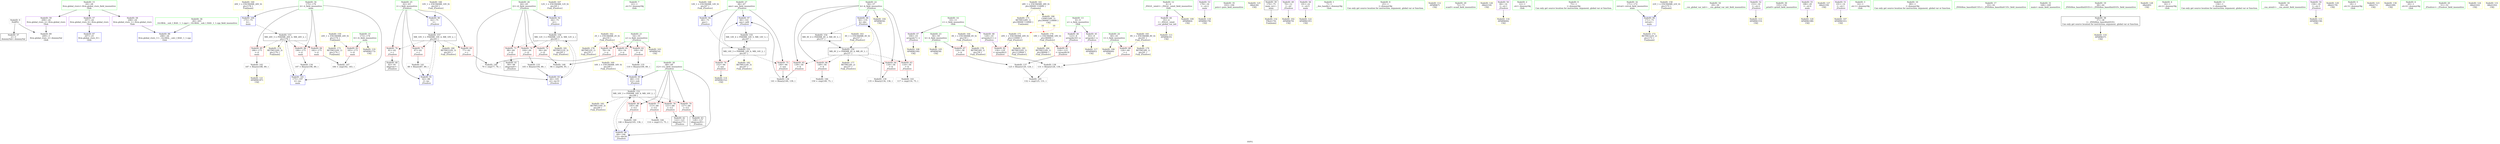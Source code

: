 digraph "SVFG" {
	label="SVFG";

	Node0x55aa338828a0 [shape=record,color=grey,label="{NodeID: 0\nNullPtr}"];
	Node0x55aa338828a0 -> Node0x55aa33897f60[style=solid];
	Node0x55aa338828a0 -> Node0x55aa3389bb10[style=solid];
	Node0x55aa338a9510 [shape=record,color=yellow,style=double,label="{NodeID: 173\nRETMU(24V_1)\npts\{174 \}\nFun[main]}"];
	Node0x55aa3389bc10 [shape=record,color=blue,label="{NodeID: 90\n62\<--75\ni\<--\n_Z5solvev\n}"];
	Node0x55aa3389bc10 -> Node0x55aa338a6e10[style=dashed];
	Node0x55aa338967c0 [shape=record,color=green,label="{NodeID: 7\n22\<--1\n.str.5\<--dummyObj\nGlob }"];
	Node0x55aa338a9b90 [shape=record,color=yellow,style=double,label="{NodeID: 180\nRETMU(10V_3)\npts\{63 \}\nFun[_Z5solvev]}"];
	Node0x55aa33898980 [shape=record,color=blue,label="{NodeID: 97\n66\<--141\nans\<--add\n_Z5solvev\n}"];
	Node0x55aa33898980 -> Node0x55aa338a6410[style=dashed];
	Node0x55aa33896bb0 [shape=record,color=green,label="{NodeID: 14\n10\<--11\nv\<--v_field_insensitive\nGlob }"];
	Node0x55aa33896bb0 -> Node0x55aa338987e0[style=solid];
	Node0x55aa33896bb0 -> Node0x55aa338998d0[style=solid];
	Node0x55aa33898f30 [shape=record,color=yellow,style=double,label="{NodeID: 104\nAPARM(56)\nCS[]}"];
	Node0x55aa33897170 [shape=record,color=green,label="{NodeID: 21\n54\<--55\nn\<--n_field_insensitive\n_Z5solvev\n}"];
	Node0x55aa33897170 -> Node0x55aa3389a320[style=solid];
	Node0x55aa33897170 -> Node0x55aa3389a3f0[style=solid];
	Node0x55aa33897170 -> Node0x55aa3389a4c0[style=solid];
	Node0x55aa33897170 -> Node0x55aa33898e60[style=solid];
	Node0x55aa3389d550 [shape=record,color=yellow,style=double,label="{NodeID: 111\nAPARM(35)\nCS[]}"];
	Node0x55aa33897720 [shape=record,color=green,label="{NodeID: 28\n68\<--69\ni12\<--i12_field_insensitive\n_Z5solvev\n}"];
	Node0x55aa33897720 -> Node0x55aa3389b0f0[style=solid];
	Node0x55aa33897720 -> Node0x55aa3389b1c0[style=solid];
	Node0x55aa33897720 -> Node0x55aa3389b290[style=solid];
	Node0x55aa33897720 -> Node0x55aa3389b360[style=solid];
	Node0x55aa33897720 -> Node0x55aa3389c020[style=solid];
	Node0x55aa33897720 -> Node0x55aa33898a50[style=solid];
	Node0x55aa3389db00 [shape=record,color=yellow,style=double,label="{NodeID: 118\nAPARM(178)\nCS[]}"];
	Node0x55aa33897d60 [shape=record,color=green,label="{NodeID: 35\n193\<--194\nputs\<--puts_field_insensitive\n}"];
	Node0x55aa3389e030 [shape=record,color=yellow,style=double,label="{NodeID: 125\nARet(36)\nCS[]}"];
	Node0x55aa338983d0 [shape=record,color=black,label="{NodeID: 42\n122\<--121\nidxprom17\<--\n_Z5solvev\n}"];
	Node0x55aa33899090 [shape=record,color=yellow,style=double,label="{NodeID: 132\nFRet(170)\nFun[main]}"];
	Node0x55aa338999a0 [shape=record,color=purple,label="{NodeID: 49\n70\<--12\n\<--.str\n_Z5solvev\n}"];
	Node0x55aa338999a0 -> Node0x55aa33898d90[style=solid];
	Node0x55aa3389f5b0 [shape=record,color=grey,label="{NodeID: 139\n135 = Binary(134, 136, )\n}"];
	Node0x55aa3389f5b0 -> Node0x55aa338988b0[style=solid];
	Node0x55aa33899f50 [shape=record,color=purple,label="{NodeID: 56\n191\<--22\n\<--.str.5\nmain\n}"];
	Node0x55aa33899f50 -> Node0x55aa3389de40[style=solid];
	Node0x55aa338a0030 [shape=record,color=grey,label="{NodeID: 146\n150 = cmp(149, 75, )\n}"];
	Node0x55aa3389a590 [shape=record,color=red,label="{NodeID: 63\n116\<--56\n\<--k\n_Z5solvev\n}"];
	Node0x55aa3389a590 -> Node0x55aa3389fbb0[style=solid];
	Node0x55aa338a5a10 [shape=record,color=black,label="{NodeID: 153\nMR_26V_3 = PHI(MR_26V_4, MR_26V_2, )\npts\{176 \}\n}"];
	Node0x55aa338a5a10 -> Node0x55aa3389b6a0[style=dashed];
	Node0x55aa338a5a10 -> Node0x55aa3389b770[style=dashed];
	Node0x55aa338a5a10 -> Node0x55aa3389b840[style=dashed];
	Node0x55aa338a5a10 -> Node0x55aa33898cc0[style=dashed];
	Node0x55aa338a5a10 -> Node0x55aa338a95f0[style=dashed];
	Node0x55aa3389ab40 [shape=record,color=red,label="{NodeID: 70\n81\<--62\n\<--i\n_Z5solvev\n}"];
	Node0x55aa3389ab40 -> Node0x55aa33898230[style=solid];
	Node0x55aa338a7f10 [shape=record,color=yellow,style=double,label="{NodeID: 160\n26V_1 = ENCHI(MR_26V_0)\npts\{176 \}\nFun[main]}"];
	Node0x55aa338a7f10 -> Node0x55aa33898bf0[style=dashed];
	Node0x55aa3389b0f0 [shape=record,color=red,label="{NodeID: 77\n113\<--68\n\<--i12\n_Z5solvev\n}"];
	Node0x55aa3389b0f0 -> Node0x55aa3389fd30[style=solid];
	Node0x55aa338a8590 [shape=record,color=yellow,style=double,label="{NodeID: 167\n12V_1 = ENCHI(MR_12V_0)\npts\{65 \}\nFun[_Z5solvev]}"];
	Node0x55aa338a8590 -> Node0x55aa3389bdb0[style=dashed];
	Node0x55aa3389b6a0 [shape=record,color=red,label="{NodeID: 84\n182\<--175\n\<--ii\nmain\n}"];
	Node0x55aa3389b6a0 -> Node0x55aa338a01b0[style=solid];
	Node0x55aa33882fd0 [shape=record,color=green,label="{NodeID: 1\n7\<--1\n__dso_handle\<--dummyObj\nGlob }"];
	Node0x55aa338a95f0 [shape=record,color=yellow,style=double,label="{NodeID: 174\nRETMU(26V_3)\npts\{176 \}\nFun[main]}"];
	Node0x55aa3389bce0 [shape=record,color=blue,label="{NodeID: 91\n62\<--88\ni\<--inc\n_Z5solvev\n}"];
	Node0x55aa3389bce0 -> Node0x55aa338a6e10[style=dashed];
	Node0x55aa33896850 [shape=record,color=green,label="{NodeID: 8\n25\<--1\n\<--dummyObj\nCan only get source location for instruction, argument, global var or function.}"];
	Node0x55aa338a9c70 [shape=record,color=yellow,style=double,label="{NodeID: 181\nRETMU(12V_3)\npts\{65 \}\nFun[_Z5solvev]}"];
	Node0x55aa33898a50 [shape=record,color=blue,label="{NodeID: 98\n68\<--146\ni12\<--dec26\n_Z5solvev\n}"];
	Node0x55aa33898a50 -> Node0x55aa338a5510[style=dashed];
	Node0x55aa33896c40 [shape=record,color=green,label="{NodeID: 15\n24\<--28\nllvm.global_ctors\<--llvm.global_ctors_field_insensitive\nGlob }"];
	Node0x55aa33896c40 -> Node0x55aa3389a020[style=solid];
	Node0x55aa33896c40 -> Node0x55aa3389a120[style=solid];
	Node0x55aa33896c40 -> Node0x55aa3389a220[style=solid];
	Node0x55aa33899000 [shape=record,color=yellow,style=double,label="{NodeID: 105\nAPARM(58)\nCS[]}"];
	Node0x55aa33897240 [shape=record,color=green,label="{NodeID: 22\n56\<--57\nk\<--k_field_insensitive\n_Z5solvev\n}"];
	Node0x55aa33897240 -> Node0x55aa3389a590[style=solid];
	Node0x55aa33897240 -> Node0x55aa3389a660[style=solid];
	Node0x55aa33897240 -> Node0x55aa3389a730[style=solid];
	Node0x55aa33897240 -> Node0x55aa3389a800[style=solid];
	Node0x55aa33897240 -> Node0x55aa338988b0[style=solid];
	Node0x55aa33897240 -> Node0x55aa33898f30[style=solid];
	Node0x55aa3389d620 [shape=record,color=yellow,style=double,label="{NodeID: 112\nAPARM(7)\nCS[]}"];
	Node0x55aa338977f0 [shape=record,color=green,label="{NodeID: 29\n72\<--73\nscanf\<--scanf_field_insensitive\n}"];
	Node0x55aa3389dbd0 [shape=record,color=yellow,style=double,label="{NodeID: 119\nAPARM(173)\nCS[]}"];
	Node0x55aa33897e60 [shape=record,color=green,label="{NodeID: 36\n26\<--203\n_GLOBAL__sub_I_RAD._1_1.cpp\<--_GLOBAL__sub_I_RAD._1_1.cpp_field_insensitive\n}"];
	Node0x55aa33897e60 -> Node0x55aa3389ba10[style=solid];
	Node0x55aa3389e0c0 [shape=record,color=yellow,style=double,label="{NodeID: 126\nARet(154)\nCS[]}"];
	Node0x55aa338984a0 [shape=record,color=black,label="{NodeID: 43\n128\<--127\nidxprom20\<--\n_Z5solvev\n}"];
	Node0x55aa33899150 [shape=record,color=grey,label="{NodeID: 133\n105 = Binary(104, 89, )\n}"];
	Node0x55aa33899150 -> Node0x55aa3389be80[style=solid];
	Node0x55aa33899a70 [shape=record,color=purple,label="{NodeID: 50\n84\<--14\n\<--.str.1\n_Z5solvev\n}"];
	Node0x55aa33899a70 -> Node0x55aa3389d960[style=solid];
	Node0x55aa3389f730 [shape=record,color=grey,label="{NodeID: 140\n146 = Binary(145, 136, )\n}"];
	Node0x55aa3389f730 -> Node0x55aa33898a50[style=solid];
	Node0x55aa3389a020 [shape=record,color=purple,label="{NodeID: 57\n207\<--24\nllvm.global_ctors_0\<--llvm.global_ctors\nGlob }"];
	Node0x55aa3389a020 -> Node0x55aa3389b910[style=solid];
	Node0x55aa338a01b0 [shape=record,color=grey,label="{NodeID: 147\n184 = cmp(182, 183, )\n}"];
	Node0x55aa3389a660 [shape=record,color=red,label="{NodeID: 64\n134\<--56\n\<--k\n_Z5solvev\n}"];
	Node0x55aa3389a660 -> Node0x55aa3389f5b0[style=solid];
	Node0x55aa338a5f10 [shape=record,color=black,label="{NodeID: 154\nMR_4V_4 = PHI(MR_4V_2, MR_4V_3, )\npts\{57 \}\n}"];
	Node0x55aa338a5f10 -> Node0x55aa338a4b10[style=dashed];
	Node0x55aa3389ac10 [shape=record,color=red,label="{NodeID: 71\n87\<--62\n\<--i\n_Z5solvev\n}"];
	Node0x55aa3389ac10 -> Node0x55aa3389f8b0[style=solid];
	Node0x55aa338a7ff0 [shape=record,color=yellow,style=double,label="{NodeID: 161\n28V_1 = ENCHI(MR_28V_0)\npts\{90000 110000 \}\nFun[main]}"];
	Node0x55aa338a7ff0 -> Node0x55aa338a96d0[style=dashed];
	Node0x55aa338a7ff0 -> Node0x55aa338aa0d0[style=dashed];
	Node0x55aa3389b1c0 [shape=record,color=red,label="{NodeID: 78\n121\<--68\n\<--i12\n_Z5solvev\n}"];
	Node0x55aa3389b1c0 -> Node0x55aa338983d0[style=solid];
	Node0x55aa338a8670 [shape=record,color=yellow,style=double,label="{NodeID: 168\n14V_1 = ENCHI(MR_14V_0)\npts\{67 \}\nFun[_Z5solvev]}"];
	Node0x55aa338a8670 -> Node0x55aa3389bf50[style=dashed];
	Node0x55aa3389b770 [shape=record,color=red,label="{NodeID: 85\n186\<--175\n\<--ii\nmain\n}"];
	Node0x55aa3389b770 -> Node0x55aa3389fa30[style=solid];
	Node0x55aa33882c10 [shape=record,color=green,label="{NodeID: 2\n12\<--1\n.str\<--dummyObj\nGlob }"];
	Node0x55aa338a96d0 [shape=record,color=yellow,style=double,label="{NodeID: 175\nRETMU(28V_1)\npts\{90000 110000 \}\nFun[main]}"];
	Node0x55aa3389bdb0 [shape=record,color=blue,label="{NodeID: 92\n64\<--75\ni2\<--\n_Z5solvev\n}"];
	Node0x55aa3389bdb0 -> Node0x55aa338a6910[style=dashed];
	Node0x55aa338968e0 [shape=record,color=green,label="{NodeID: 9\n75\<--1\n\<--dummyObj\nCan only get source location for instruction, argument, global var or function.}"];
	Node0x55aa338a9d50 [shape=record,color=yellow,style=double,label="{NodeID: 182\nRETMU(14V_3)\npts\{67 \}\nFun[_Z5solvev]}"];
	Node0x55aa33898b20 [shape=record,color=blue,label="{NodeID: 99\n171\<--75\nretval\<--\nmain\n}"];
	Node0x55aa33898b20 -> Node0x55aa338a89f0[style=dashed];
	Node0x55aa33896cd0 [shape=record,color=green,label="{NodeID: 16\n29\<--30\n__cxx_global_var_init\<--__cxx_global_var_init_field_insensitive\n}"];
	Node0x55aa3389d140 [shape=record,color=yellow,style=double,label="{NodeID: 106\nAPARM(60)\nCS[]}"];
	Node0x55aa33897310 [shape=record,color=green,label="{NodeID: 23\n58\<--59\nb\<--b_field_insensitive\n_Z5solvev\n}"];
	Node0x55aa33897310 -> Node0x55aa3389a8d0[style=solid];
	Node0x55aa33897310 -> Node0x55aa33899000[style=solid];
	Node0x55aa3389d6f0 [shape=record,color=yellow,style=double,label="{NodeID: 113\nAPARM(153)\nCS[]}"];
	Node0x55aa338978f0 [shape=record,color=green,label="{NodeID: 30\n155\<--156\nprintf\<--printf_field_insensitive\n}"];
	Node0x55aa3389dca0 [shape=record,color=yellow,style=double,label="{NodeID: 120\nAPARM(188)\nCS[]}"];
	Node0x55aa33897f60 [shape=record,color=black,label="{NodeID: 37\n2\<--3\ndummyVal\<--dummyVal\n}"];
	Node0x55aa3389e150 [shape=record,color=yellow,style=double,label="{NodeID: 127\nARet(159)\nCS[]}"];
	Node0x55aa33898570 [shape=record,color=purple,label="{NodeID: 44\n35\<--4\n\<--_ZStL8__ioinit\n__cxx_global_var_init\n}"];
	Node0x55aa33898570 -> Node0x55aa3389d550[style=solid];
	Node0x55aa338992d0 [shape=record,color=grey,label="{NodeID: 134\n197 = Binary(196, 89, )\n}"];
	Node0x55aa338992d0 -> Node0x55aa33898cc0[style=solid];
	Node0x55aa33899b40 [shape=record,color=purple,label="{NodeID: 51\n101\<--14\n\<--.str.1\n_Z5solvev\n}"];
	Node0x55aa33899b40 -> Node0x55aa3389d210[style=solid];
	Node0x55aa3389f8b0 [shape=record,color=grey,label="{NodeID: 141\n88 = Binary(87, 89, )\n}"];
	Node0x55aa3389f8b0 -> Node0x55aa3389bce0[style=solid];
	Node0x55aa3389a120 [shape=record,color=purple,label="{NodeID: 58\n208\<--24\nllvm.global_ctors_1\<--llvm.global_ctors\nGlob }"];
	Node0x55aa3389a120 -> Node0x55aa3389ba10[style=solid];
	Node0x55aa338a0330 [shape=record,color=grey,label="{NodeID: 148\n96 = cmp(94, 95, )\n}"];
	Node0x55aa3389a730 [shape=record,color=red,label="{NodeID: 65\n139\<--56\n\<--k\n_Z5solvev\n}"];
	Node0x55aa3389a730 -> Node0x55aa338995d0[style=solid];
	Node0x55aa338a6410 [shape=record,color=black,label="{NodeID: 155\nMR_14V_4 = PHI(MR_14V_5, MR_14V_3, )\npts\{67 \}\n}"];
	Node0x55aa338a6410 -> Node0x55aa338a5010[style=dashed];
	Node0x55aa3389ace0 [shape=record,color=red,label="{NodeID: 72\n94\<--64\n\<--i2\n_Z5solvev\n}"];
	Node0x55aa3389ace0 -> Node0x55aa338a0330[style=solid];
	Node0x55aa338a8100 [shape=record,color=yellow,style=double,label="{NodeID: 162\n2V_1 = ENCHI(MR_2V_0)\npts\{55 \}\nFun[_Z5solvev]}"];
	Node0x55aa338a8100 -> Node0x55aa3389a320[style=dashed];
	Node0x55aa338a8100 -> Node0x55aa3389a3f0[style=dashed];
	Node0x55aa338a8100 -> Node0x55aa3389a4c0[style=dashed];
	Node0x55aa338a8100 -> Node0x55aa338a97e0[style=dashed];
	Node0x55aa3389b290 [shape=record,color=red,label="{NodeID: 79\n127\<--68\n\<--i12\n_Z5solvev\n}"];
	Node0x55aa3389b290 -> Node0x55aa338984a0[style=solid];
	Node0x55aa338a8750 [shape=record,color=yellow,style=double,label="{NodeID: 169\n16V_1 = ENCHI(MR_16V_0)\npts\{69 \}\nFun[_Z5solvev]}"];
	Node0x55aa338a8750 -> Node0x55aa3389c020[style=dashed];
	Node0x55aa3389b840 [shape=record,color=red,label="{NodeID: 86\n196\<--175\n\<--ii\nmain\n}"];
	Node0x55aa3389b840 -> Node0x55aa338992d0[style=solid];
	Node0x55aa33882ca0 [shape=record,color=green,label="{NodeID: 3\n14\<--1\n.str.1\<--dummyObj\nGlob }"];
	Node0x55aa338a97e0 [shape=record,color=yellow,style=double,label="{NodeID: 176\nRETMU(2V_1)\npts\{55 \}\nFun[_Z5solvev]}"];
	Node0x55aa3389be80 [shape=record,color=blue,label="{NodeID: 93\n64\<--105\ni2\<--inc10\n_Z5solvev\n}"];
	Node0x55aa3389be80 -> Node0x55aa338a6910[style=dashed];
	Node0x55aa33896970 [shape=record,color=green,label="{NodeID: 10\n89\<--1\n\<--dummyObj\nCan only get source location for instruction, argument, global var or function.}"];
	Node0x55aa338a9e30 [shape=record,color=yellow,style=double,label="{NodeID: 183\nRETMU(16V_3)\npts\{69 \}\nFun[_Z5solvev]}"];
	Node0x55aa33898bf0 [shape=record,color=blue,label="{NodeID: 100\n175\<--75\nii\<--\nmain\n}"];
	Node0x55aa33898bf0 -> Node0x55aa338a5a10[style=dashed];
	Node0x55aa33896da0 [shape=record,color=green,label="{NodeID: 17\n33\<--34\n_ZNSt8ios_base4InitC1Ev\<--_ZNSt8ios_base4InitC1Ev_field_insensitive\n}"];
	Node0x55aa3389d210 [shape=record,color=yellow,style=double,label="{NodeID: 107\nAPARM(101)\nCS[]}"];
	Node0x55aa338973e0 [shape=record,color=green,label="{NodeID: 24\n60\<--61\nt\<--t_field_insensitive\n_Z5solvev\n}"];
	Node0x55aa338973e0 -> Node0x55aa3389a9a0[style=solid];
	Node0x55aa338973e0 -> Node0x55aa3389d140[style=solid];
	Node0x55aa3389d7c0 [shape=record,color=yellow,style=double,label="{NodeID: 114\nAPARM(152)\nCS[]}"];
	Node0x55aa338979f0 [shape=record,color=green,label="{NodeID: 31\n168\<--169\nmain\<--main_field_insensitive\n}"];
	Node0x55aa3389dd70 [shape=record,color=yellow,style=double,label="{NodeID: 121\nAPARM(187)\nCS[]}"];
	Node0x55aa33898060 [shape=record,color=black,label="{NodeID: 38\n37\<--38\n\<--_ZNSt8ios_base4InitD1Ev\nCan only get source location for instruction, argument, global var or function.}"];
	Node0x55aa33898060 -> Node0x55aa3389d480[style=solid];
	Node0x55aa3389e1e0 [shape=record,color=yellow,style=double,label="{NodeID: 128\nARet(85)\nCS[]}"];
	Node0x55aa33898640 [shape=record,color=purple,label="{NodeID: 45\n83\<--8\narrayidx\<--x\n_Z5solvev\n}"];
	Node0x55aa33898640 -> Node0x55aa3389da30[style=solid];
	Node0x55aa33899450 [shape=record,color=grey,label="{NodeID: 135\n110 = Binary(109, 89, )\n}"];
	Node0x55aa33899450 -> Node0x55aa3389c020[style=solid];
	Node0x55aa33899c10 [shape=record,color=purple,label="{NodeID: 52\n153\<--16\n\<--.str.2\n_Z5solvev\n}"];
	Node0x55aa33899c10 -> Node0x55aa3389d6f0[style=solid];
	Node0x55aa3389fa30 [shape=record,color=grey,label="{NodeID: 142\n187 = Binary(186, 89, )\n}"];
	Node0x55aa3389fa30 -> Node0x55aa3389dd70[style=solid];
	Node0x55aa3389a220 [shape=record,color=purple,label="{NodeID: 59\n209\<--24\nllvm.global_ctors_2\<--llvm.global_ctors\nGlob }"];
	Node0x55aa3389a220 -> Node0x55aa3389bb10[style=solid];
	Node0x55aa338a04b0 [shape=record,color=grey,label="{NodeID: 149\n79 = cmp(77, 78, )\n}"];
	Node0x55aa3389a800 [shape=record,color=red,label="{NodeID: 66\n149\<--56\n\<--k\n_Z5solvev\n}"];
	Node0x55aa3389a800 -> Node0x55aa338a0030[style=solid];
	Node0x55aa338a6910 [shape=record,color=black,label="{NodeID: 156\nMR_12V_3 = PHI(MR_12V_4, MR_12V_2, )\npts\{65 \}\n}"];
	Node0x55aa338a6910 -> Node0x55aa3389ace0[style=dashed];
	Node0x55aa338a6910 -> Node0x55aa3389adb0[style=dashed];
	Node0x55aa338a6910 -> Node0x55aa3389ae80[style=dashed];
	Node0x55aa338a6910 -> Node0x55aa3389be80[style=dashed];
	Node0x55aa338a6910 -> Node0x55aa338a9c70[style=dashed];
	Node0x55aa3389adb0 [shape=record,color=red,label="{NodeID: 73\n98\<--64\n\<--i2\n_Z5solvev\n}"];
	Node0x55aa3389adb0 -> Node0x55aa33898300[style=solid];
	Node0x55aa338a8210 [shape=record,color=yellow,style=double,label="{NodeID: 163\n4V_1 = ENCHI(MR_4V_0)\npts\{57 \}\nFun[_Z5solvev]}"];
	Node0x55aa338a8210 -> Node0x55aa338a4b10[style=dashed];
	Node0x55aa3389b360 [shape=record,color=red,label="{NodeID: 80\n145\<--68\n\<--i12\n_Z5solvev\n}"];
	Node0x55aa3389b360 -> Node0x55aa3389f730[style=solid];
	Node0x55aa338a8830 [shape=record,color=yellow,style=double,label="{NodeID: 170\n18V_1 = ENCHI(MR_18V_0)\npts\{90000 \}\nFun[_Z5solvev]}"];
	Node0x55aa338a8830 -> Node0x55aa3389b430[style=dashed];
	Node0x55aa338a8830 -> Node0x55aa338a9f10[style=dashed];
	Node0x55aa3389b910 [shape=record,color=blue,label="{NodeID: 87\n207\<--25\nllvm.global_ctors_0\<--\nGlob }"];
	Node0x55aa33882d30 [shape=record,color=green,label="{NodeID: 4\n16\<--1\n.str.2\<--dummyObj\nGlob }"];
	Node0x55aa338a98f0 [shape=record,color=yellow,style=double,label="{NodeID: 177\nRETMU(4V_2)\npts\{57 \}\nFun[_Z5solvev]}"];
	Node0x55aa3389bf50 [shape=record,color=blue,label="{NodeID: 94\n66\<--75\nans\<--\n_Z5solvev\n}"];
	Node0x55aa3389bf50 -> Node0x55aa338a5010[style=dashed];
	Node0x55aa33896a00 [shape=record,color=green,label="{NodeID: 11\n136\<--1\n\<--dummyObj\nCan only get source location for instruction, argument, global var or function.}"];
	Node0x55aa338a9f10 [shape=record,color=yellow,style=double,label="{NodeID: 184\nRETMU(18V_1)\npts\{90000 \}\nFun[_Z5solvev]}"];
	Node0x55aa33898cc0 [shape=record,color=blue,label="{NodeID: 101\n175\<--197\nii\<--inc\nmain\n}"];
	Node0x55aa33898cc0 -> Node0x55aa338a5a10[style=dashed];
	Node0x55aa33896e70 [shape=record,color=green,label="{NodeID: 18\n39\<--40\n__cxa_atexit\<--__cxa_atexit_field_insensitive\n}"];
	Node0x55aa3389d2e0 [shape=record,color=yellow,style=double,label="{NodeID: 108\nAPARM(100)\nCS[]}"];
	Node0x55aa338974b0 [shape=record,color=green,label="{NodeID: 25\n62\<--63\ni\<--i_field_insensitive\n_Z5solvev\n}"];
	Node0x55aa338974b0 -> Node0x55aa3389aa70[style=solid];
	Node0x55aa338974b0 -> Node0x55aa3389ab40[style=solid];
	Node0x55aa338974b0 -> Node0x55aa3389ac10[style=solid];
	Node0x55aa338974b0 -> Node0x55aa3389bc10[style=solid];
	Node0x55aa338974b0 -> Node0x55aa3389bce0[style=solid];
	Node0x55aa3389d890 [shape=record,color=yellow,style=double,label="{NodeID: 115\nAPARM(158)\nCS[]}"];
	Node0x55aa33897af0 [shape=record,color=green,label="{NodeID: 32\n171\<--172\nretval\<--retval_field_insensitive\nmain\n}"];
	Node0x55aa33897af0 -> Node0x55aa33898b20[style=solid];
	Node0x55aa3389de40 [shape=record,color=yellow,style=double,label="{NodeID: 122\nAPARM(191)\nCS[]}"];
	Node0x55aa33898160 [shape=record,color=black,label="{NodeID: 39\n170\<--75\nmain_ret\<--\nmain\n}"];
	Node0x55aa33898160 -> Node0x55aa33899090[style=solid];
	Node0x55aa3389e270 [shape=record,color=yellow,style=double,label="{NodeID: 129\nARet(179)\nCS[]}"];
	Node0x55aa33898710 [shape=record,color=purple,label="{NodeID: 46\n123\<--8\narrayidx18\<--x\n_Z5solvev\n}"];
	Node0x55aa33898710 -> Node0x55aa3389b430[style=solid];
	Node0x55aa338995d0 [shape=record,color=grey,label="{NodeID: 136\n141 = Binary(140, 139, )\n}"];
	Node0x55aa338995d0 -> Node0x55aa33898980[style=solid];
	Node0x55aa33899ce0 [shape=record,color=purple,label="{NodeID: 53\n178\<--16\n\<--.str.2\nmain\n}"];
	Node0x55aa33899ce0 -> Node0x55aa3389db00[style=solid];
	Node0x55aa3389fbb0 [shape=record,color=grey,label="{NodeID: 143\n117 = cmp(116, 75, )\n}"];
	Node0x55aa3389a320 [shape=record,color=red,label="{NodeID: 60\n78\<--54\n\<--n\n_Z5solvev\n}"];
	Node0x55aa3389a320 -> Node0x55aa338a04b0[style=solid];
	Node0x55aa338a4b10 [shape=record,color=black,label="{NodeID: 150\nMR_4V_2 = PHI(MR_4V_4, MR_4V_1, )\npts\{57 \}\n}"];
	Node0x55aa338a4b10 -> Node0x55aa3389a590[style=dashed];
	Node0x55aa338a4b10 -> Node0x55aa3389a660[style=dashed];
	Node0x55aa338a4b10 -> Node0x55aa3389a730[style=dashed];
	Node0x55aa338a4b10 -> Node0x55aa3389a800[style=dashed];
	Node0x55aa338a4b10 -> Node0x55aa338988b0[style=dashed];
	Node0x55aa338a4b10 -> Node0x55aa338a5f10[style=dashed];
	Node0x55aa338a4b10 -> Node0x55aa338a98f0[style=dashed];
	Node0x55aa3389a8d0 [shape=record,color=red,label="{NodeID: 67\n120\<--58\n\<--b\n_Z5solvev\n}"];
	Node0x55aa3389a8d0 -> Node0x55aa33899750[style=solid];
	Node0x55aa338a6e10 [shape=record,color=black,label="{NodeID: 157\nMR_10V_3 = PHI(MR_10V_4, MR_10V_2, )\npts\{63 \}\n}"];
	Node0x55aa338a6e10 -> Node0x55aa3389aa70[style=dashed];
	Node0x55aa338a6e10 -> Node0x55aa3389ab40[style=dashed];
	Node0x55aa338a6e10 -> Node0x55aa3389ac10[style=dashed];
	Node0x55aa338a6e10 -> Node0x55aa3389bce0[style=dashed];
	Node0x55aa338a6e10 -> Node0x55aa338a9b90[style=dashed];
	Node0x55aa3389ae80 [shape=record,color=red,label="{NodeID: 74\n104\<--64\n\<--i2\n_Z5solvev\n}"];
	Node0x55aa3389ae80 -> Node0x55aa33899150[style=solid];
	Node0x55aa338a82f0 [shape=record,color=yellow,style=double,label="{NodeID: 164\n6V_1 = ENCHI(MR_6V_0)\npts\{59 \}\nFun[_Z5solvev]}"];
	Node0x55aa338a82f0 -> Node0x55aa3389a8d0[style=dashed];
	Node0x55aa338a82f0 -> Node0x55aa338a99d0[style=dashed];
	Node0x55aa3389b430 [shape=record,color=red,label="{NodeID: 81\n124\<--123\n\<--arrayidx18\n_Z5solvev\n}"];
	Node0x55aa3389b430 -> Node0x55aa33899750[style=solid];
	Node0x55aa338a8910 [shape=record,color=yellow,style=double,label="{NodeID: 171\n20V_1 = ENCHI(MR_20V_0)\npts\{110000 \}\nFun[_Z5solvev]}"];
	Node0x55aa338a8910 -> Node0x55aa3389b500[style=dashed];
	Node0x55aa338a8910 -> Node0x55aa338a9ff0[style=dashed];
	Node0x55aa3389ba10 [shape=record,color=blue,label="{NodeID: 88\n208\<--26\nllvm.global_ctors_1\<--_GLOBAL__sub_I_RAD._1_1.cpp\nGlob }"];
	Node0x55aa338966a0 [shape=record,color=green,label="{NodeID: 5\n18\<--1\n.str.3\<--dummyObj\nGlob }"];
	Node0x55aa338a99d0 [shape=record,color=yellow,style=double,label="{NodeID: 178\nRETMU(6V_1)\npts\{59 \}\nFun[_Z5solvev]}"];
	Node0x55aa3389c020 [shape=record,color=blue,label="{NodeID: 95\n68\<--110\ni12\<--sub\n_Z5solvev\n}"];
	Node0x55aa3389c020 -> Node0x55aa338a5510[style=dashed];
	Node0x55aa33896a90 [shape=record,color=green,label="{NodeID: 12\n4\<--6\n_ZStL8__ioinit\<--_ZStL8__ioinit_field_insensitive\nGlob }"];
	Node0x55aa33896a90 -> Node0x55aa33898570[style=solid];
	Node0x55aa33896a90 -> Node0x55aa3389d3b0[style=solid];
	Node0x55aa338a9ff0 [shape=record,color=yellow,style=double,label="{NodeID: 185\nRETMU(20V_1)\npts\{110000 \}\nFun[_Z5solvev]}"];
	Node0x55aa33898d90 [shape=record,color=yellow,style=double,label="{NodeID: 102\nAPARM(70)\nCS[]}"];
	Node0x55aa33896f70 [shape=record,color=green,label="{NodeID: 19\n38\<--44\n_ZNSt8ios_base4InitD1Ev\<--_ZNSt8ios_base4InitD1Ev_field_insensitive\n}"];
	Node0x55aa33896f70 -> Node0x55aa33898060[style=solid];
	Node0x55aa3389d3b0 [shape=record,color=yellow,style=double,label="{NodeID: 109\nAPARM(4)\nCS[]}"];
	Node0x55aa33897580 [shape=record,color=green,label="{NodeID: 26\n64\<--65\ni2\<--i2_field_insensitive\n_Z5solvev\n}"];
	Node0x55aa33897580 -> Node0x55aa3389ace0[style=solid];
	Node0x55aa33897580 -> Node0x55aa3389adb0[style=solid];
	Node0x55aa33897580 -> Node0x55aa3389ae80[style=solid];
	Node0x55aa33897580 -> Node0x55aa3389bdb0[style=solid];
	Node0x55aa33897580 -> Node0x55aa3389be80[style=solid];
	Node0x55aa3389d960 [shape=record,color=yellow,style=double,label="{NodeID: 116\nAPARM(84)\nCS[]}"];
	Node0x55aa33897bc0 [shape=record,color=green,label="{NodeID: 33\n173\<--174\ntt\<--tt_field_insensitive\nmain\n}"];
	Node0x55aa33897bc0 -> Node0x55aa3389b5d0[style=solid];
	Node0x55aa33897bc0 -> Node0x55aa3389dbd0[style=solid];
	Node0x55aa3389df10 [shape=record,color=yellow,style=double,label="{NodeID: 123\nARet(71)\nCS[]}"];
	Node0x55aa33898230 [shape=record,color=black,label="{NodeID: 40\n82\<--81\nidxprom\<--\n_Z5solvev\n}"];
	Node0x55aa3389e300 [shape=record,color=yellow,style=double,label="{NodeID: 130\nARet(189)\nCS[]}"];
	Node0x55aa338987e0 [shape=record,color=purple,label="{NodeID: 47\n100\<--10\narrayidx7\<--v\n_Z5solvev\n}"];
	Node0x55aa338987e0 -> Node0x55aa3389d2e0[style=solid];
	Node0x55aa33899750 [shape=record,color=grey,label="{NodeID: 137\n125 = Binary(120, 124, )\n}"];
	Node0x55aa33899750 -> Node0x55aa3389feb0[style=solid];
	Node0x55aa33899db0 [shape=record,color=purple,label="{NodeID: 54\n158\<--18\n\<--.str.3\n_Z5solvev\n}"];
	Node0x55aa33899db0 -> Node0x55aa3389d890[style=solid];
	Node0x55aa3389fd30 [shape=record,color=grey,label="{NodeID: 144\n114 = cmp(113, 75, )\n}"];
	Node0x55aa3389a3f0 [shape=record,color=red,label="{NodeID: 61\n95\<--54\n\<--n\n_Z5solvev\n}"];
	Node0x55aa3389a3f0 -> Node0x55aa338a0330[style=solid];
	Node0x55aa338a5010 [shape=record,color=black,label="{NodeID: 151\nMR_14V_3 = PHI(MR_14V_4, MR_14V_2, )\npts\{67 \}\n}"];
	Node0x55aa338a5010 -> Node0x55aa3389af50[style=dashed];
	Node0x55aa338a5010 -> Node0x55aa3389b020[style=dashed];
	Node0x55aa338a5010 -> Node0x55aa33898980[style=dashed];
	Node0x55aa338a5010 -> Node0x55aa338a6410[style=dashed];
	Node0x55aa338a5010 -> Node0x55aa338a9d50[style=dashed];
	Node0x55aa3389a9a0 [shape=record,color=red,label="{NodeID: 68\n126\<--60\n\<--t\n_Z5solvev\n}"];
	Node0x55aa3389a9a0 -> Node0x55aa3389f430[style=solid];
	Node0x55aa338a7310 [shape=record,color=yellow,style=double,label="{NodeID: 158\n22V_1 = ENCHI(MR_22V_0)\npts\{172 \}\nFun[main]}"];
	Node0x55aa338a7310 -> Node0x55aa33898b20[style=dashed];
	Node0x55aa3389af50 [shape=record,color=red,label="{NodeID: 75\n140\<--66\n\<--ans\n_Z5solvev\n}"];
	Node0x55aa3389af50 -> Node0x55aa338995d0[style=solid];
	Node0x55aa338a83d0 [shape=record,color=yellow,style=double,label="{NodeID: 165\n8V_1 = ENCHI(MR_8V_0)\npts\{61 \}\nFun[_Z5solvev]}"];
	Node0x55aa338a83d0 -> Node0x55aa3389a9a0[style=dashed];
	Node0x55aa338a83d0 -> Node0x55aa338a9ab0[style=dashed];
	Node0x55aa3389b500 [shape=record,color=red,label="{NodeID: 82\n130\<--129\n\<--arrayidx21\n_Z5solvev\n}"];
	Node0x55aa3389b500 -> Node0x55aa3389f430[style=solid];
	Node0x55aa338a89f0 [shape=record,color=yellow,style=double,label="{NodeID: 172\nRETMU(22V_2)\npts\{172 \}\nFun[main]}"];
	Node0x55aa3389bb10 [shape=record,color=blue, style = dotted,label="{NodeID: 89\n209\<--3\nllvm.global_ctors_2\<--dummyVal\nGlob }"];
	Node0x55aa33896730 [shape=record,color=green,label="{NodeID: 6\n20\<--1\n.str.4\<--dummyObj\nGlob }"];
	Node0x55aa338a9ab0 [shape=record,color=yellow,style=double,label="{NodeID: 179\nRETMU(8V_1)\npts\{61 \}\nFun[_Z5solvev]}"];
	Node0x55aa338988b0 [shape=record,color=blue,label="{NodeID: 96\n56\<--135\nk\<--dec\n_Z5solvev\n}"];
	Node0x55aa338988b0 -> Node0x55aa338a5f10[style=dashed];
	Node0x55aa33896b20 [shape=record,color=green,label="{NodeID: 13\n8\<--9\nx\<--x_field_insensitive\nGlob }"];
	Node0x55aa33896b20 -> Node0x55aa33898640[style=solid];
	Node0x55aa33896b20 -> Node0x55aa33898710[style=solid];
	Node0x55aa338aa0d0 [shape=record,color=yellow,style=double,label="{NodeID: 186\nCSMU(28V_1)\npts\{90000 110000 \}\nCS[]|{<s0>10|<s1>10}}"];
	Node0x55aa338aa0d0:s0 -> Node0x55aa338a8830[style=dashed,color=red];
	Node0x55aa338aa0d0:s1 -> Node0x55aa338a8910[style=dashed,color=red];
	Node0x55aa33898e60 [shape=record,color=yellow,style=double,label="{NodeID: 103\nAPARM(54)\nCS[]}"];
	Node0x55aa33897070 [shape=record,color=green,label="{NodeID: 20\n51\<--52\n_Z5solvev\<--_Z5solvev_field_insensitive\n}"];
	Node0x55aa3389d480 [shape=record,color=yellow,style=double,label="{NodeID: 110\nAPARM(37)\nCS[]}"];
	Node0x55aa33897650 [shape=record,color=green,label="{NodeID: 27\n66\<--67\nans\<--ans_field_insensitive\n_Z5solvev\n}"];
	Node0x55aa33897650 -> Node0x55aa3389af50[style=solid];
	Node0x55aa33897650 -> Node0x55aa3389b020[style=solid];
	Node0x55aa33897650 -> Node0x55aa3389bf50[style=solid];
	Node0x55aa33897650 -> Node0x55aa33898980[style=solid];
	Node0x55aa3389da30 [shape=record,color=yellow,style=double,label="{NodeID: 117\nAPARM(83)\nCS[]}"];
	Node0x55aa33897c90 [shape=record,color=green,label="{NodeID: 34\n175\<--176\nii\<--ii_field_insensitive\nmain\n}"];
	Node0x55aa33897c90 -> Node0x55aa3389b6a0[style=solid];
	Node0x55aa33897c90 -> Node0x55aa3389b770[style=solid];
	Node0x55aa33897c90 -> Node0x55aa3389b840[style=solid];
	Node0x55aa33897c90 -> Node0x55aa33898bf0[style=solid];
	Node0x55aa33897c90 -> Node0x55aa33898cc0[style=solid];
	Node0x55aa3389dfa0 [shape=record,color=yellow,style=double,label="{NodeID: 124\nARet(102)\nCS[]}"];
	Node0x55aa33898300 [shape=record,color=black,label="{NodeID: 41\n99\<--98\nidxprom6\<--\n_Z5solvev\n}"];
	Node0x55aa3389e390 [shape=record,color=yellow,style=double,label="{NodeID: 131\nARet(192)\nCS[]}"];
	Node0x55aa338998d0 [shape=record,color=purple,label="{NodeID: 48\n129\<--10\narrayidx21\<--v\n_Z5solvev\n}"];
	Node0x55aa338998d0 -> Node0x55aa3389b500[style=solid];
	Node0x55aa3389f430 [shape=record,color=grey,label="{NodeID: 138\n131 = Binary(126, 130, )\n}"];
	Node0x55aa3389f430 -> Node0x55aa3389feb0[style=solid];
	Node0x55aa33899e80 [shape=record,color=purple,label="{NodeID: 55\n188\<--20\n\<--.str.4\nmain\n}"];
	Node0x55aa33899e80 -> Node0x55aa3389dca0[style=solid];
	Node0x55aa3389feb0 [shape=record,color=grey,label="{NodeID: 145\n132 = cmp(125, 131, )\n}"];
	Node0x55aa3389a4c0 [shape=record,color=red,label="{NodeID: 62\n109\<--54\n\<--n\n_Z5solvev\n}"];
	Node0x55aa3389a4c0 -> Node0x55aa33899450[style=solid];
	Node0x55aa338a5510 [shape=record,color=black,label="{NodeID: 152\nMR_16V_3 = PHI(MR_16V_4, MR_16V_2, )\npts\{69 \}\n}"];
	Node0x55aa338a5510 -> Node0x55aa3389b0f0[style=dashed];
	Node0x55aa338a5510 -> Node0x55aa3389b1c0[style=dashed];
	Node0x55aa338a5510 -> Node0x55aa3389b290[style=dashed];
	Node0x55aa338a5510 -> Node0x55aa3389b360[style=dashed];
	Node0x55aa338a5510 -> Node0x55aa33898a50[style=dashed];
	Node0x55aa338a5510 -> Node0x55aa338a9e30[style=dashed];
	Node0x55aa3389aa70 [shape=record,color=red,label="{NodeID: 69\n77\<--62\n\<--i\n_Z5solvev\n}"];
	Node0x55aa3389aa70 -> Node0x55aa338a04b0[style=solid];
	Node0x55aa338a7e30 [shape=record,color=yellow,style=double,label="{NodeID: 159\n24V_1 = ENCHI(MR_24V_0)\npts\{174 \}\nFun[main]}"];
	Node0x55aa338a7e30 -> Node0x55aa3389b5d0[style=dashed];
	Node0x55aa338a7e30 -> Node0x55aa338a9510[style=dashed];
	Node0x55aa3389b020 [shape=record,color=red,label="{NodeID: 76\n152\<--66\n\<--ans\n_Z5solvev\n}"];
	Node0x55aa3389b020 -> Node0x55aa3389d7c0[style=solid];
	Node0x55aa338a84b0 [shape=record,color=yellow,style=double,label="{NodeID: 166\n10V_1 = ENCHI(MR_10V_0)\npts\{63 \}\nFun[_Z5solvev]}"];
	Node0x55aa338a84b0 -> Node0x55aa3389bc10[style=dashed];
	Node0x55aa3389b5d0 [shape=record,color=red,label="{NodeID: 83\n183\<--173\n\<--tt\nmain\n}"];
	Node0x55aa3389b5d0 -> Node0x55aa338a01b0[style=solid];
}
